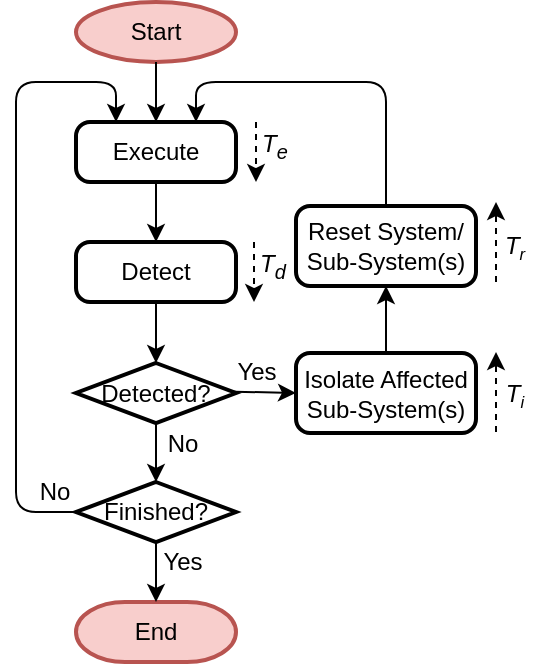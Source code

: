 <mxfile version="13.1.2" type="device"><diagram id="C5RBs43oDa-KdzZeNtuy" name="Page-1"><mxGraphModel dx="786" dy="442" grid="1" gridSize="10" guides="1" tooltips="1" connect="1" arrows="1" fold="1" page="1" pageScale="1" pageWidth="827" pageHeight="1169" math="0" shadow="0"><root><mxCell id="WIyWlLk6GJQsqaUBKTNV-0"/><mxCell id="WIyWlLk6GJQsqaUBKTNV-1" parent="WIyWlLk6GJQsqaUBKTNV-0"/><mxCell id="gS6o8VqeqXPsHkakJWrJ-0" value="Start" style="strokeWidth=2;html=1;shape=mxgraph.flowchart.start_1;whiteSpace=wrap;fillColor=#f8cecc;strokeColor=#b85450;" parent="WIyWlLk6GJQsqaUBKTNV-1" vertex="1"><mxGeometry x="310" y="120" width="80" height="30" as="geometry"/></mxCell><mxCell id="gS6o8VqeqXPsHkakJWrJ-3" value="Detect" style="rounded=1;whiteSpace=wrap;html=1;absoluteArcSize=1;arcSize=14;strokeWidth=2;" parent="WIyWlLk6GJQsqaUBKTNV-1" vertex="1"><mxGeometry x="310" y="240" width="80" height="30" as="geometry"/></mxCell><mxCell id="gS6o8VqeqXPsHkakJWrJ-11" value="End" style="strokeWidth=2;html=1;shape=mxgraph.flowchart.terminator;whiteSpace=wrap;fillColor=#f8cecc;strokeColor=#b85450;" parent="WIyWlLk6GJQsqaUBKTNV-1" vertex="1"><mxGeometry x="310" y="420" width="80" height="30" as="geometry"/></mxCell><mxCell id="gS6o8VqeqXPsHkakJWrJ-13" value="Isolate Affected&lt;br&gt;Sub-System(s)" style="rounded=1;whiteSpace=wrap;html=1;absoluteArcSize=1;arcSize=14;strokeWidth=2;" parent="WIyWlLk6GJQsqaUBKTNV-1" vertex="1"><mxGeometry x="420" y="295.5" width="90" height="40" as="geometry"/></mxCell><mxCell id="gS6o8VqeqXPsHkakJWrJ-15" value="" style="endArrow=classic;html=1;exitX=0.5;exitY=1;exitDx=0;exitDy=0;entryX=0.5;entryY=0;entryDx=0;entryDy=0;exitPerimeter=0;" parent="WIyWlLk6GJQsqaUBKTNV-1" source="gS6o8VqeqXPsHkakJWrJ-0" target="ICovKSawRmAeMIJ5vwR8-1" edge="1"><mxGeometry width="50" height="50" relative="1" as="geometry"><mxPoint x="350" y="150" as="sourcePoint"/><mxPoint x="640" y="170" as="targetPoint"/></mxGeometry></mxCell><mxCell id="gS6o8VqeqXPsHkakJWrJ-19" value="" style="endArrow=classic;html=1;exitX=0.5;exitY=1;exitDx=0;exitDy=0;entryX=0.5;entryY=0;entryDx=0;entryDy=0;entryPerimeter=0;" parent="WIyWlLk6GJQsqaUBKTNV-1" source="gS6o8VqeqXPsHkakJWrJ-3" target="ICovKSawRmAeMIJ5vwR8-3" edge="1"><mxGeometry width="50" height="50" relative="1" as="geometry"><mxPoint x="320" y="280" as="sourcePoint"/><mxPoint x="380" y="290" as="targetPoint"/></mxGeometry></mxCell><mxCell id="gS6o8VqeqXPsHkakJWrJ-21" value="" style="endArrow=classic;html=1;exitX=0.5;exitY=1;exitDx=0;exitDy=0;exitPerimeter=0;entryX=0.5;entryY=0;entryDx=0;entryDy=0;entryPerimeter=0;" parent="WIyWlLk6GJQsqaUBKTNV-1" source="ICovKSawRmAeMIJ5vwR8-11" target="gS6o8VqeqXPsHkakJWrJ-11" edge="1"><mxGeometry width="50" height="50" relative="1" as="geometry"><mxPoint x="350" y="380" as="sourcePoint"/><mxPoint x="580" y="180" as="targetPoint"/></mxGeometry></mxCell><mxCell id="gS6o8VqeqXPsHkakJWrJ-22" value="" style="endArrow=classic;html=1;exitX=0.925;exitY=0.475;exitDx=0;exitDy=0;exitPerimeter=0;entryX=0;entryY=0.5;entryDx=0;entryDy=0;" parent="WIyWlLk6GJQsqaUBKTNV-1" source="ICovKSawRmAeMIJ5vwR8-3" target="gS6o8VqeqXPsHkakJWrJ-13" edge="1"><mxGeometry width="50" height="50" relative="1" as="geometry"><mxPoint x="390" y="325.5" as="sourcePoint"/><mxPoint x="580" y="275.5" as="targetPoint"/></mxGeometry></mxCell><mxCell id="gS6o8VqeqXPsHkakJWrJ-29" value="Yes" style="text;html=1;align=center;verticalAlign=middle;resizable=0;points=[];autosize=1;" parent="WIyWlLk6GJQsqaUBKTNV-1" vertex="1"><mxGeometry x="380" y="295" width="40" height="20" as="geometry"/></mxCell><mxCell id="gS6o8VqeqXPsHkakJWrJ-30" value="No" style="text;html=1;align=center;verticalAlign=middle;resizable=0;points=[];autosize=1;" parent="WIyWlLk6GJQsqaUBKTNV-1" vertex="1"><mxGeometry x="348" y="330.5" width="30" height="20" as="geometry"/></mxCell><mxCell id="gS6o8VqeqXPsHkakJWrJ-33" value="&lt;i&gt;T&lt;sub&gt;d&lt;/sub&gt;&lt;/i&gt;" style="text;html=1;align=center;verticalAlign=middle;resizable=0;points=[];autosize=1;" parent="WIyWlLk6GJQsqaUBKTNV-1" vertex="1"><mxGeometry x="393" y="242" width="30" height="20" as="geometry"/></mxCell><mxCell id="gS6o8VqeqXPsHkakJWrJ-41" value="" style="endArrow=classic;html=1;dashed=1;" parent="WIyWlLk6GJQsqaUBKTNV-1" edge="1"><mxGeometry width="50" height="50" relative="1" as="geometry"><mxPoint x="399" y="240" as="sourcePoint"/><mxPoint x="399" y="270" as="targetPoint"/></mxGeometry></mxCell><mxCell id="ICovKSawRmAeMIJ5vwR8-0" value="" style="endArrow=classic;html=1;exitX=0.5;exitY=1;exitDx=0;exitDy=0;entryX=0.5;entryY=0;entryDx=0;entryDy=0;" parent="WIyWlLk6GJQsqaUBKTNV-1" source="ICovKSawRmAeMIJ5vwR8-1" target="gS6o8VqeqXPsHkakJWrJ-3" edge="1"><mxGeometry width="50" height="50" relative="1" as="geometry"><mxPoint x="350" y="210" as="sourcePoint"/><mxPoint x="390" y="230" as="targetPoint"/></mxGeometry></mxCell><mxCell id="ICovKSawRmAeMIJ5vwR8-1" value="Execute" style="rounded=1;whiteSpace=wrap;html=1;absoluteArcSize=1;arcSize=14;strokeWidth=2;" parent="WIyWlLk6GJQsqaUBKTNV-1" vertex="1"><mxGeometry x="310" y="180" width="80" height="30" as="geometry"/></mxCell><mxCell id="ICovKSawRmAeMIJ5vwR8-3" value="Detected?" style="strokeWidth=2;html=1;shape=mxgraph.flowchart.decision;whiteSpace=wrap;" parent="WIyWlLk6GJQsqaUBKTNV-1" vertex="1"><mxGeometry x="310" y="300.5" width="80" height="30" as="geometry"/></mxCell><mxCell id="ICovKSawRmAeMIJ5vwR8-11" value="Finished?" style="strokeWidth=2;html=1;shape=mxgraph.flowchart.decision;whiteSpace=wrap;" parent="WIyWlLk6GJQsqaUBKTNV-1" vertex="1"><mxGeometry x="310" y="360" width="80" height="30" as="geometry"/></mxCell><mxCell id="ICovKSawRmAeMIJ5vwR8-12" value="" style="endArrow=classic;html=1;exitX=0.5;exitY=1;exitDx=0;exitDy=0;exitPerimeter=0;entryX=0.5;entryY=0;entryDx=0;entryDy=0;entryPerimeter=0;" parent="WIyWlLk6GJQsqaUBKTNV-1" source="ICovKSawRmAeMIJ5vwR8-3" target="ICovKSawRmAeMIJ5vwR8-11" edge="1"><mxGeometry width="50" height="50" relative="1" as="geometry"><mxPoint x="530" y="260" as="sourcePoint"/><mxPoint x="580" y="210" as="targetPoint"/></mxGeometry></mxCell><mxCell id="ICovKSawRmAeMIJ5vwR8-13" value="" style="endArrow=classic;html=1;entryX=0.75;entryY=0;entryDx=0;entryDy=0;exitX=0.5;exitY=0;exitDx=0;exitDy=0;" parent="WIyWlLk6GJQsqaUBKTNV-1" source="WDNKD_YHrygnSuk3qcdt-0" target="ICovKSawRmAeMIJ5vwR8-1" edge="1"><mxGeometry width="50" height="50" relative="1" as="geometry"><mxPoint x="460" y="180" as="sourcePoint"/><mxPoint x="580" y="210" as="targetPoint"/><Array as="points"><mxPoint x="465" y="160"/><mxPoint x="370" y="160"/></Array></mxGeometry></mxCell><mxCell id="ICovKSawRmAeMIJ5vwR8-19" value="Yes" style="text;html=1;align=center;verticalAlign=middle;resizable=0;points=[];autosize=1;" parent="WIyWlLk6GJQsqaUBKTNV-1" vertex="1"><mxGeometry x="343" y="390" width="40" height="20" as="geometry"/></mxCell><mxCell id="ICovKSawRmAeMIJ5vwR8-25" value="No" style="text;html=1;align=center;verticalAlign=middle;resizable=0;points=[];autosize=1;" parent="WIyWlLk6GJQsqaUBKTNV-1" vertex="1"><mxGeometry x="284" y="355" width="30" height="20" as="geometry"/></mxCell><mxCell id="ICovKSawRmAeMIJ5vwR8-27" value="" style="endArrow=classic;html=1;exitX=0;exitY=0.5;exitDx=0;exitDy=0;entryX=0.25;entryY=0;entryDx=0;entryDy=0;exitPerimeter=0;" parent="WIyWlLk6GJQsqaUBKTNV-1" source="ICovKSawRmAeMIJ5vwR8-11" target="ICovKSawRmAeMIJ5vwR8-1" edge="1"><mxGeometry width="50" height="50" relative="1" as="geometry"><mxPoint x="240" y="350" as="sourcePoint"/><mxPoint x="280" y="250" as="targetPoint"/><Array as="points"><mxPoint x="280" y="375"/><mxPoint x="280" y="160"/><mxPoint x="330" y="160"/></Array></mxGeometry></mxCell><mxCell id="ICovKSawRmAeMIJ5vwR8-33" value="" style="endArrow=classic;html=1;dashed=1;" parent="WIyWlLk6GJQsqaUBKTNV-1" edge="1"><mxGeometry width="50" height="50" relative="1" as="geometry"><mxPoint x="400" y="180" as="sourcePoint"/><mxPoint x="400" y="210" as="targetPoint"/></mxGeometry></mxCell><mxCell id="ICovKSawRmAeMIJ5vwR8-34" value="&lt;i&gt;T&lt;sub&gt;e&lt;/sub&gt;&lt;/i&gt;" style="text;html=1;align=center;verticalAlign=middle;resizable=0;points=[];autosize=1;" parent="WIyWlLk6GJQsqaUBKTNV-1" vertex="1"><mxGeometry x="394" y="182" width="30" height="20" as="geometry"/></mxCell><mxCell id="WDNKD_YHrygnSuk3qcdt-0" value="Reset System/&lt;br&gt;Sub-System(s)" style="rounded=1;whiteSpace=wrap;html=1;absoluteArcSize=1;arcSize=14;strokeWidth=2;" parent="WIyWlLk6GJQsqaUBKTNV-1" vertex="1"><mxGeometry x="420" y="222" width="90" height="40" as="geometry"/></mxCell><mxCell id="WDNKD_YHrygnSuk3qcdt-3" value="" style="endArrow=classic;html=1;exitX=0.5;exitY=0;exitDx=0;exitDy=0;entryX=0.5;entryY=1;entryDx=0;entryDy=0;" parent="WIyWlLk6GJQsqaUBKTNV-1" source="gS6o8VqeqXPsHkakJWrJ-13" target="WDNKD_YHrygnSuk3qcdt-0" edge="1"><mxGeometry width="50" height="50" relative="1" as="geometry"><mxPoint x="380" y="290" as="sourcePoint"/><mxPoint x="430" y="240" as="targetPoint"/></mxGeometry></mxCell><mxCell id="WDNKD_YHrygnSuk3qcdt-4" value="&lt;i&gt;T&lt;font size=&quot;1&quot;&gt;&lt;sub&gt;i&lt;/sub&gt;&lt;br&gt;&lt;/font&gt;&lt;/i&gt;" style="text;html=1;align=center;verticalAlign=middle;resizable=0;points=[];autosize=1;" parent="WIyWlLk6GJQsqaUBKTNV-1" vertex="1"><mxGeometry x="519" y="305.5" width="20" height="20" as="geometry"/></mxCell><mxCell id="WDNKD_YHrygnSuk3qcdt-5" value="" style="endArrow=classic;html=1;dashed=1;" parent="WIyWlLk6GJQsqaUBKTNV-1" edge="1"><mxGeometry width="50" height="50" relative="1" as="geometry"><mxPoint x="520" y="335" as="sourcePoint"/><mxPoint x="520" y="295" as="targetPoint"/></mxGeometry></mxCell><mxCell id="O4MEUlNmVhhvHetVp7a8-4" value="&lt;i&gt;T&lt;font size=&quot;1&quot;&gt;&lt;sub&gt;r&lt;/sub&gt;&lt;br&gt;&lt;/font&gt;&lt;/i&gt;" style="text;html=1;align=center;verticalAlign=middle;resizable=0;points=[];autosize=1;" parent="WIyWlLk6GJQsqaUBKTNV-1" vertex="1"><mxGeometry x="514" y="232" width="30" height="20" as="geometry"/></mxCell><mxCell id="O4MEUlNmVhhvHetVp7a8-5" value="" style="endArrow=classic;html=1;dashed=1;" parent="WIyWlLk6GJQsqaUBKTNV-1" edge="1"><mxGeometry width="50" height="50" relative="1" as="geometry"><mxPoint x="520" y="260" as="sourcePoint"/><mxPoint x="520" y="220" as="targetPoint"/></mxGeometry></mxCell></root></mxGraphModel></diagram></mxfile>